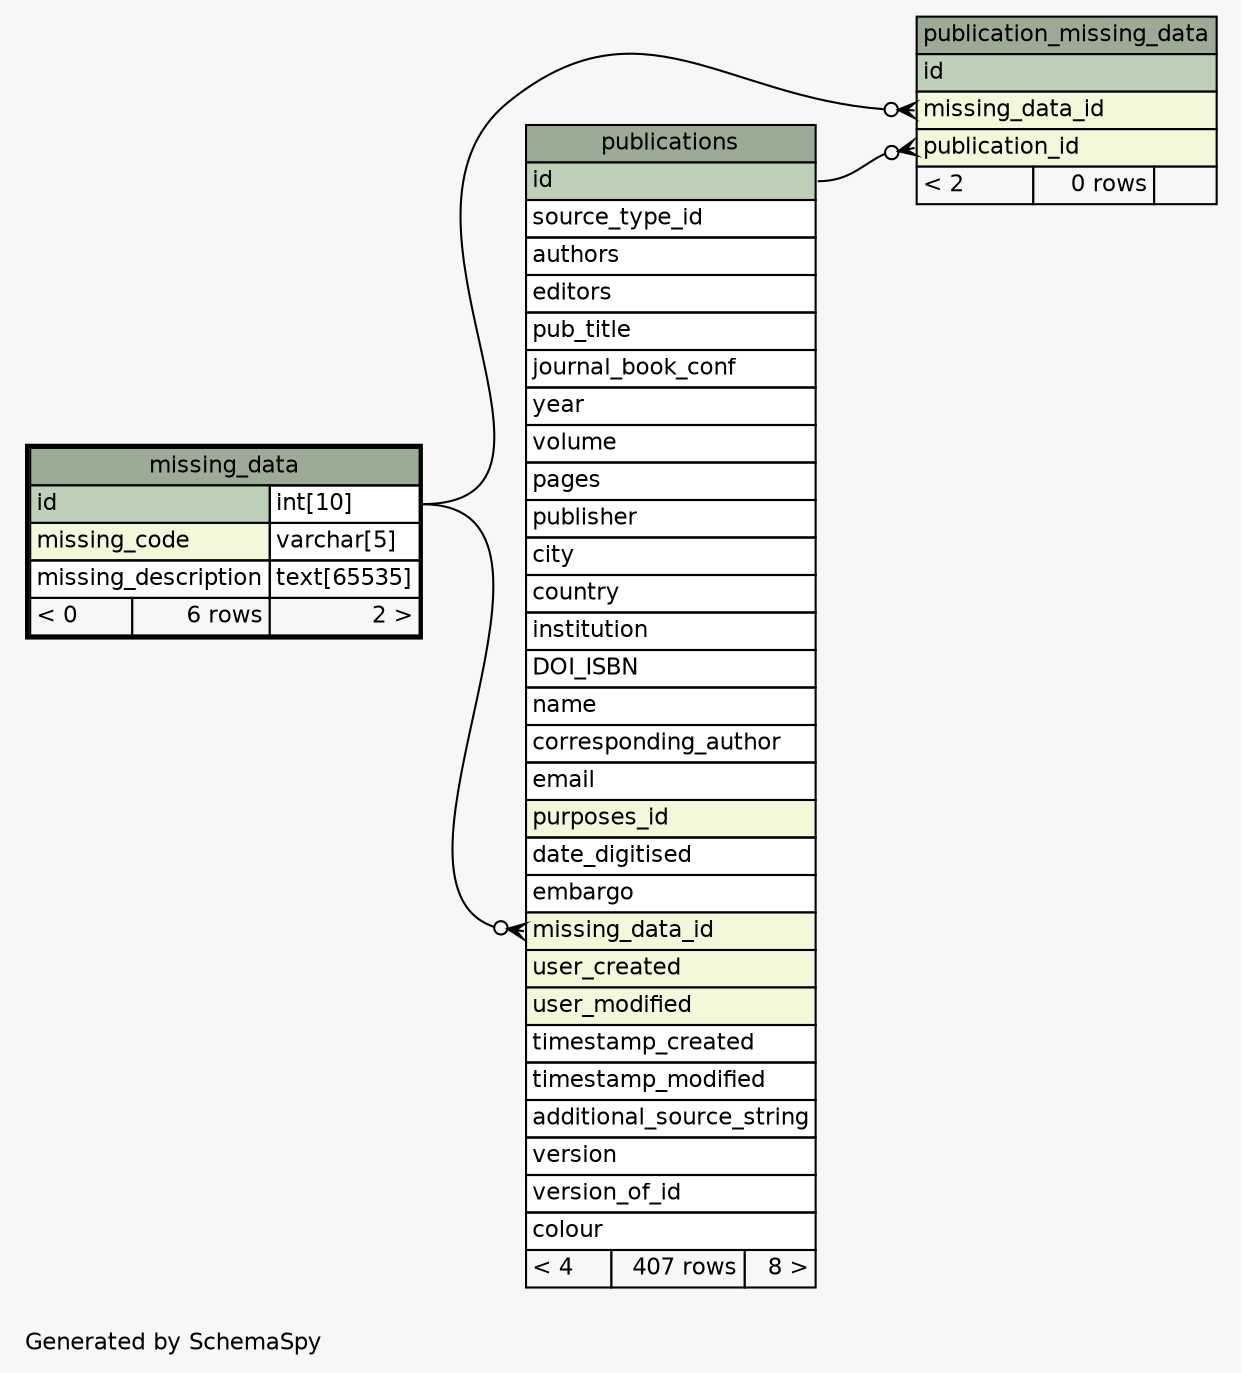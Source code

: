 // dot 2.38.0 on Linux 4.4.0-42-generic
// SchemaSpy rev 590
digraph "oneDegreeRelationshipsDiagram" {
  graph [
    rankdir="RL"
    bgcolor="#f7f7f7"
    label="\nGenerated by SchemaSpy"
    labeljust="l"
    nodesep="0.18"
    ranksep="0.46"
    fontname="Helvetica"
    fontsize="11"
  ];
  node [
    fontname="Helvetica"
    fontsize="11"
    shape="plaintext"
  ];
  edge [
    arrowsize="0.8"
  ];
  "publication_missing_data":"missing_data_id":w -> "missing_data":"id.type":e [arrowhead=none dir=back arrowtail=crowodot];
  "publication_missing_data":"publication_id":w -> "publications":"id":e [arrowhead=none dir=back arrowtail=crowodot];
  "publications":"missing_data_id":w -> "missing_data":"id.type":e [arrowhead=none dir=back arrowtail=crowodot];
  "missing_data" [
    label=<
    <TABLE BORDER="2" CELLBORDER="1" CELLSPACING="0" BGCOLOR="#ffffff">
      <TR><TD COLSPAN="3" BGCOLOR="#9bab96" ALIGN="CENTER">missing_data</TD></TR>
      <TR><TD PORT="id" COLSPAN="2" BGCOLOR="#bed1b8" ALIGN="LEFT">id</TD><TD PORT="id.type" ALIGN="LEFT">int[10]</TD></TR>
      <TR><TD PORT="missing_code" COLSPAN="2" BGCOLOR="#f4f7da" ALIGN="LEFT">missing_code</TD><TD PORT="missing_code.type" ALIGN="LEFT">varchar[5]</TD></TR>
      <TR><TD PORT="missing_description" COLSPAN="2" ALIGN="LEFT">missing_description</TD><TD PORT="missing_description.type" ALIGN="LEFT">text[65535]</TD></TR>
      <TR><TD ALIGN="LEFT" BGCOLOR="#f7f7f7">&lt; 0</TD><TD ALIGN="RIGHT" BGCOLOR="#f7f7f7">6 rows</TD><TD ALIGN="RIGHT" BGCOLOR="#f7f7f7">2 &gt;</TD></TR>
    </TABLE>>
    URL="missing_data.html"
    tooltip="missing_data"
  ];
  "publication_missing_data" [
    label=<
    <TABLE BORDER="0" CELLBORDER="1" CELLSPACING="0" BGCOLOR="#ffffff">
      <TR><TD COLSPAN="3" BGCOLOR="#9bab96" ALIGN="CENTER">publication_missing_data</TD></TR>
      <TR><TD PORT="id" COLSPAN="3" BGCOLOR="#bed1b8" ALIGN="LEFT">id</TD></TR>
      <TR><TD PORT="missing_data_id" COLSPAN="3" BGCOLOR="#f4f7da" ALIGN="LEFT">missing_data_id</TD></TR>
      <TR><TD PORT="publication_id" COLSPAN="3" BGCOLOR="#f4f7da" ALIGN="LEFT">publication_id</TD></TR>
      <TR><TD ALIGN="LEFT" BGCOLOR="#f7f7f7">&lt; 2</TD><TD ALIGN="RIGHT" BGCOLOR="#f7f7f7">0 rows</TD><TD ALIGN="RIGHT" BGCOLOR="#f7f7f7">  </TD></TR>
    </TABLE>>
    URL="publication_missing_data.html"
    tooltip="publication_missing_data"
  ];
  "publications" [
    label=<
    <TABLE BORDER="0" CELLBORDER="1" CELLSPACING="0" BGCOLOR="#ffffff">
      <TR><TD COLSPAN="3" BGCOLOR="#9bab96" ALIGN="CENTER">publications</TD></TR>
      <TR><TD PORT="id" COLSPAN="3" BGCOLOR="#bed1b8" ALIGN="LEFT">id</TD></TR>
      <TR><TD PORT="source_type_id" COLSPAN="3" ALIGN="LEFT">source_type_id</TD></TR>
      <TR><TD PORT="authors" COLSPAN="3" ALIGN="LEFT">authors</TD></TR>
      <TR><TD PORT="editors" COLSPAN="3" ALIGN="LEFT">editors</TD></TR>
      <TR><TD PORT="pub_title" COLSPAN="3" ALIGN="LEFT">pub_title</TD></TR>
      <TR><TD PORT="journal_book_conf" COLSPAN="3" ALIGN="LEFT">journal_book_conf</TD></TR>
      <TR><TD PORT="year" COLSPAN="3" ALIGN="LEFT">year</TD></TR>
      <TR><TD PORT="volume" COLSPAN="3" ALIGN="LEFT">volume</TD></TR>
      <TR><TD PORT="pages" COLSPAN="3" ALIGN="LEFT">pages</TD></TR>
      <TR><TD PORT="publisher" COLSPAN="3" ALIGN="LEFT">publisher</TD></TR>
      <TR><TD PORT="city" COLSPAN="3" ALIGN="LEFT">city</TD></TR>
      <TR><TD PORT="country" COLSPAN="3" ALIGN="LEFT">country</TD></TR>
      <TR><TD PORT="institution" COLSPAN="3" ALIGN="LEFT">institution</TD></TR>
      <TR><TD PORT="DOI_ISBN" COLSPAN="3" ALIGN="LEFT">DOI_ISBN</TD></TR>
      <TR><TD PORT="name" COLSPAN="3" ALIGN="LEFT">name</TD></TR>
      <TR><TD PORT="corresponding_author" COLSPAN="3" ALIGN="LEFT">corresponding_author</TD></TR>
      <TR><TD PORT="email" COLSPAN="3" ALIGN="LEFT">email</TD></TR>
      <TR><TD PORT="purposes_id" COLSPAN="3" BGCOLOR="#f4f7da" ALIGN="LEFT">purposes_id</TD></TR>
      <TR><TD PORT="date_digitised" COLSPAN="3" ALIGN="LEFT">date_digitised</TD></TR>
      <TR><TD PORT="embargo" COLSPAN="3" ALIGN="LEFT">embargo</TD></TR>
      <TR><TD PORT="missing_data_id" COLSPAN="3" BGCOLOR="#f4f7da" ALIGN="LEFT">missing_data_id</TD></TR>
      <TR><TD PORT="user_created" COLSPAN="3" BGCOLOR="#f4f7da" ALIGN="LEFT">user_created</TD></TR>
      <TR><TD PORT="user_modified" COLSPAN="3" BGCOLOR="#f4f7da" ALIGN="LEFT">user_modified</TD></TR>
      <TR><TD PORT="timestamp_created" COLSPAN="3" ALIGN="LEFT">timestamp_created</TD></TR>
      <TR><TD PORT="timestamp_modified" COLSPAN="3" ALIGN="LEFT">timestamp_modified</TD></TR>
      <TR><TD PORT="additional_source_string" COLSPAN="3" ALIGN="LEFT">additional_source_string</TD></TR>
      <TR><TD PORT="version" COLSPAN="3" ALIGN="LEFT">version</TD></TR>
      <TR><TD PORT="version_of_id" COLSPAN="3" ALIGN="LEFT">version_of_id</TD></TR>
      <TR><TD PORT="colour" COLSPAN="3" ALIGN="LEFT">colour</TD></TR>
      <TR><TD ALIGN="LEFT" BGCOLOR="#f7f7f7">&lt; 4</TD><TD ALIGN="RIGHT" BGCOLOR="#f7f7f7">407 rows</TD><TD ALIGN="RIGHT" BGCOLOR="#f7f7f7">8 &gt;</TD></TR>
    </TABLE>>
    URL="publications.html"
    tooltip="publications"
  ];
}
